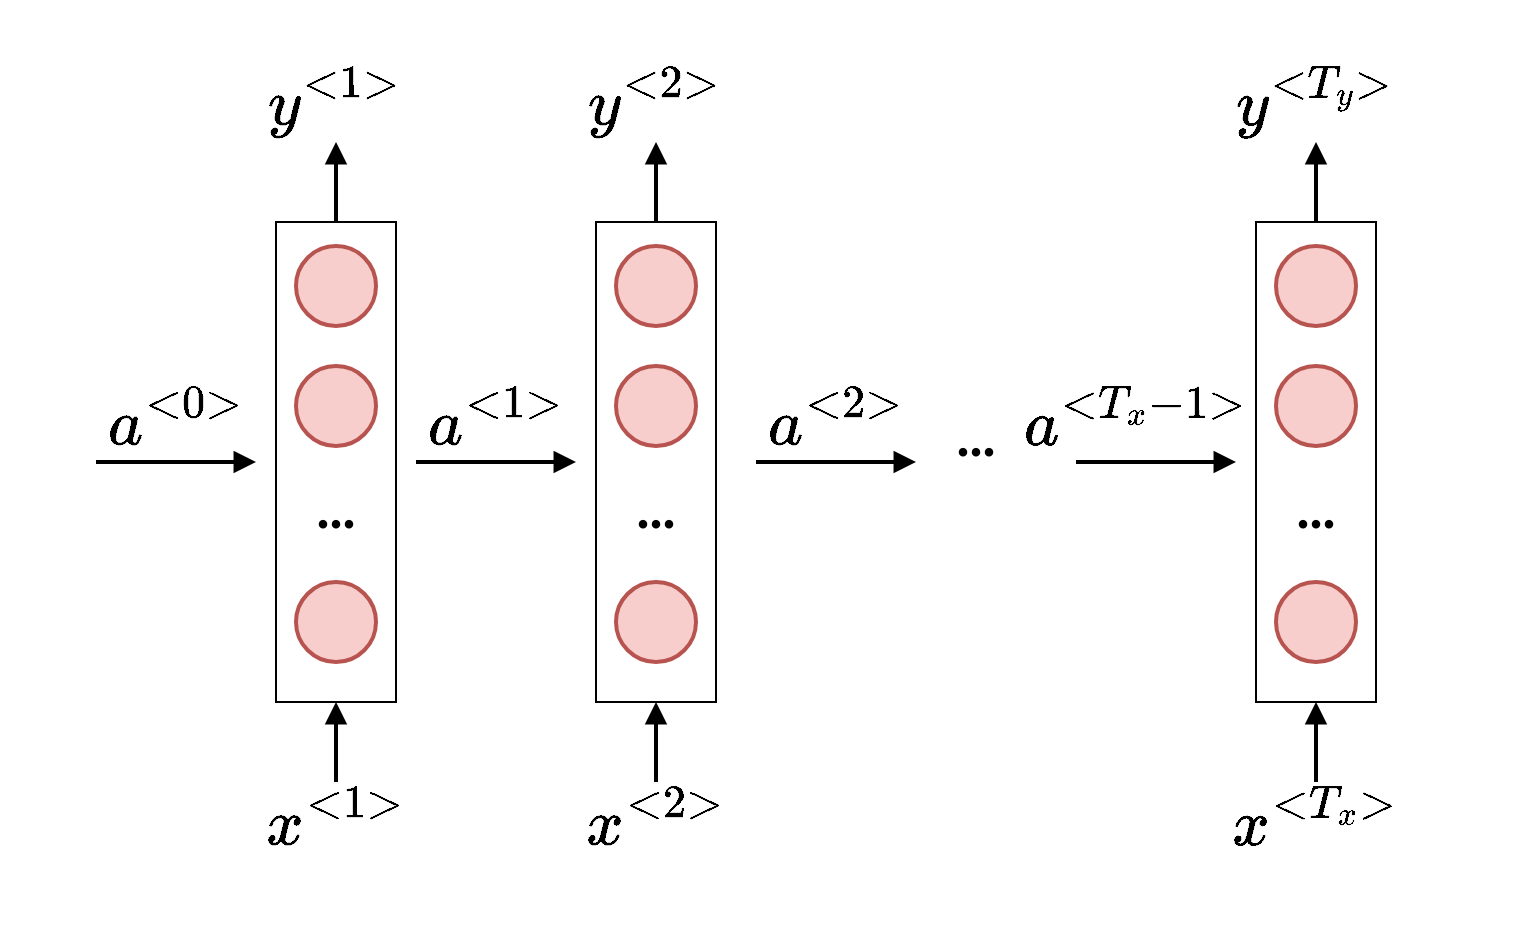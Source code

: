 <mxfile version="12.3.3" type="github" pages="1">
  <diagram id="OSLsdP8iQLulr4CwNtAH" name="第 1 页">
    <mxGraphModel dx="922" dy="632" grid="1" gridSize="10" guides="1" tooltips="1" connect="1" arrows="1" fold="1" page="1" pageScale="1" pageWidth="827" pageHeight="1169" math="1" shadow="0">
      <root>
        <mxCell id="0"/>
        <mxCell id="1" parent="0"/>
        <mxCell id="afy4YtuaF23AHe6gDH-i-1" value="&lt;p style=&quot;font-size: 32px&quot;&gt;&lt;font style=&quot;font-size: 32px&quot; face=&quot;Times New Roman&quot;&gt;$$x^{&amp;lt;1&amp;gt;}$$&lt;/font&gt;&lt;/p&gt;" style="text;html=1;strokeColor=none;fillColor=none;align=center;verticalAlign=middle;whiteSpace=wrap;rounded=0;textDirection=ltr;" vertex="1" parent="1">
          <mxGeometry x="140" y="440" width="80" height="40" as="geometry"/>
        </mxCell>
        <mxCell id="afy4YtuaF23AHe6gDH-i-33" value="" style="group" vertex="1" connectable="0" parent="1">
          <mxGeometry x="60" y="80" width="160" height="320" as="geometry"/>
        </mxCell>
        <mxCell id="afy4YtuaF23AHe6gDH-i-6" value="&lt;p style=&quot;font-size: 32px&quot;&gt;&lt;font style=&quot;font-size: 32px&quot; face=&quot;Times New Roman&quot;&gt;$$a^{&amp;lt;0&amp;gt;}$$&lt;/font&gt;&lt;/p&gt;" style="text;html=1;strokeColor=none;fillColor=none;align=center;verticalAlign=middle;whiteSpace=wrap;rounded=0;textDirection=ltr;" vertex="1" parent="afy4YtuaF23AHe6gDH-i-33">
          <mxGeometry x="10" y="160" width="60" height="40" as="geometry"/>
        </mxCell>
        <mxCell id="afy4YtuaF23AHe6gDH-i-10" value="&lt;p style=&quot;font-size: 32px&quot;&gt;&lt;font style=&quot;font-size: 32px&quot; face=&quot;Times New Roman&quot;&gt;$$y^{&amp;lt;1&amp;gt;}$$&lt;/font&gt;&lt;/p&gt;" style="text;html=1;strokeColor=none;fillColor=none;align=center;verticalAlign=middle;whiteSpace=wrap;rounded=0;textDirection=ltr;" vertex="1" parent="afy4YtuaF23AHe6gDH-i-33">
          <mxGeometry x="80" width="80" height="40" as="geometry"/>
        </mxCell>
        <mxCell id="afy4YtuaF23AHe6gDH-i-22" value="" style="group" vertex="1" connectable="0" parent="afy4YtuaF23AHe6gDH-i-33">
          <mxGeometry x="90" y="80" width="60" height="240" as="geometry"/>
        </mxCell>
        <mxCell id="afy4YtuaF23AHe6gDH-i-14" value="" style="rounded=0;whiteSpace=wrap;html=1;" vertex="1" parent="afy4YtuaF23AHe6gDH-i-22">
          <mxGeometry width="60" height="240" as="geometry"/>
        </mxCell>
        <mxCell id="afy4YtuaF23AHe6gDH-i-15" value="" style="ellipse;whiteSpace=wrap;html=1;aspect=fixed;strokeColor=#b85450;fillColor=#f8cecc;strokeWidth=2;" vertex="1" parent="afy4YtuaF23AHe6gDH-i-22">
          <mxGeometry x="10" y="12" width="40" height="40" as="geometry"/>
        </mxCell>
        <mxCell id="afy4YtuaF23AHe6gDH-i-16" value="" style="ellipse;whiteSpace=wrap;html=1;aspect=fixed;strokeColor=#b85450;fillColor=#f8cecc;strokeWidth=2;" vertex="1" parent="afy4YtuaF23AHe6gDH-i-22">
          <mxGeometry x="10" y="72" width="40" height="40" as="geometry"/>
        </mxCell>
        <mxCell id="afy4YtuaF23AHe6gDH-i-17" value="" style="ellipse;whiteSpace=wrap;html=1;aspect=fixed;strokeColor=#b85450;fillColor=#f8cecc;strokeWidth=2;" vertex="1" parent="afy4YtuaF23AHe6gDH-i-22">
          <mxGeometry x="10" y="180" width="40" height="40" as="geometry"/>
        </mxCell>
        <mxCell id="afy4YtuaF23AHe6gDH-i-19" value="&lt;font style=&quot;font-size: 26px&quot; face=&quot;Times New Roman&quot;&gt;&lt;b&gt;...&lt;/b&gt;&lt;/font&gt;" style="text;html=1;strokeColor=none;fillColor=none;align=center;verticalAlign=middle;whiteSpace=wrap;rounded=0;" vertex="1" parent="afy4YtuaF23AHe6gDH-i-22">
          <mxGeometry x="10" y="132" width="40" height="24" as="geometry"/>
        </mxCell>
        <mxCell id="afy4YtuaF23AHe6gDH-i-23" value="" style="endArrow=block;html=1;strokeWidth=2;endFill=1;" edge="1" parent="afy4YtuaF23AHe6gDH-i-33">
          <mxGeometry width="50" height="50" relative="1" as="geometry">
            <mxPoint y="200" as="sourcePoint"/>
            <mxPoint x="80" y="200" as="targetPoint"/>
          </mxGeometry>
        </mxCell>
        <mxCell id="afy4YtuaF23AHe6gDH-i-30" value="" style="endArrow=block;html=1;strokeWidth=2;endFill=1;exitX=0.5;exitY=0;exitDx=0;exitDy=0;entryX=0.5;entryY=1;entryDx=0;entryDy=0;" edge="1" parent="afy4YtuaF23AHe6gDH-i-33" source="afy4YtuaF23AHe6gDH-i-14" target="afy4YtuaF23AHe6gDH-i-10">
          <mxGeometry width="50" height="50" relative="1" as="geometry">
            <mxPoint x="40" y="210" as="sourcePoint"/>
            <mxPoint x="120" y="20" as="targetPoint"/>
          </mxGeometry>
        </mxCell>
        <mxCell id="afy4YtuaF23AHe6gDH-i-34" value="" style="group" vertex="1" connectable="0" parent="1">
          <mxGeometry x="220" y="80" width="160" height="320" as="geometry"/>
        </mxCell>
        <mxCell id="afy4YtuaF23AHe6gDH-i-35" value="&lt;p style=&quot;font-size: 32px&quot;&gt;&lt;font style=&quot;font-size: 32px&quot; face=&quot;Times New Roman&quot;&gt;$$a^{&amp;lt;1&amp;gt;}$$&lt;/font&gt;&lt;/p&gt;" style="text;html=1;strokeColor=none;fillColor=none;align=center;verticalAlign=middle;whiteSpace=wrap;rounded=0;textDirection=ltr;" vertex="1" parent="afy4YtuaF23AHe6gDH-i-34">
          <mxGeometry x="10" y="160" width="60" height="40" as="geometry"/>
        </mxCell>
        <mxCell id="afy4YtuaF23AHe6gDH-i-36" value="&lt;p style=&quot;font-size: 32px&quot;&gt;&lt;font style=&quot;font-size: 32px&quot; face=&quot;Times New Roman&quot;&gt;$$y^{&amp;lt;2&amp;gt;}$$&lt;/font&gt;&lt;/p&gt;" style="text;html=1;strokeColor=none;fillColor=none;align=center;verticalAlign=middle;whiteSpace=wrap;rounded=0;textDirection=ltr;" vertex="1" parent="afy4YtuaF23AHe6gDH-i-34">
          <mxGeometry x="80" width="80" height="40" as="geometry"/>
        </mxCell>
        <mxCell id="afy4YtuaF23AHe6gDH-i-37" value="" style="group" vertex="1" connectable="0" parent="afy4YtuaF23AHe6gDH-i-34">
          <mxGeometry x="90" y="80" width="60" height="240" as="geometry"/>
        </mxCell>
        <mxCell id="afy4YtuaF23AHe6gDH-i-38" value="" style="rounded=0;whiteSpace=wrap;html=1;" vertex="1" parent="afy4YtuaF23AHe6gDH-i-37">
          <mxGeometry width="60" height="240" as="geometry"/>
        </mxCell>
        <mxCell id="afy4YtuaF23AHe6gDH-i-39" value="" style="ellipse;whiteSpace=wrap;html=1;aspect=fixed;strokeColor=#b85450;fillColor=#f8cecc;strokeWidth=2;" vertex="1" parent="afy4YtuaF23AHe6gDH-i-37">
          <mxGeometry x="10" y="12" width="40" height="40" as="geometry"/>
        </mxCell>
        <mxCell id="afy4YtuaF23AHe6gDH-i-40" value="" style="ellipse;whiteSpace=wrap;html=1;aspect=fixed;strokeColor=#b85450;fillColor=#f8cecc;strokeWidth=2;" vertex="1" parent="afy4YtuaF23AHe6gDH-i-37">
          <mxGeometry x="10" y="72" width="40" height="40" as="geometry"/>
        </mxCell>
        <mxCell id="afy4YtuaF23AHe6gDH-i-41" value="" style="ellipse;whiteSpace=wrap;html=1;aspect=fixed;strokeColor=#b85450;fillColor=#f8cecc;strokeWidth=2;" vertex="1" parent="afy4YtuaF23AHe6gDH-i-37">
          <mxGeometry x="10" y="180" width="40" height="40" as="geometry"/>
        </mxCell>
        <mxCell id="afy4YtuaF23AHe6gDH-i-42" value="&lt;font style=&quot;font-size: 26px&quot; face=&quot;Times New Roman&quot;&gt;&lt;b&gt;...&lt;/b&gt;&lt;/font&gt;" style="text;html=1;strokeColor=none;fillColor=none;align=center;verticalAlign=middle;whiteSpace=wrap;rounded=0;" vertex="1" parent="afy4YtuaF23AHe6gDH-i-37">
          <mxGeometry x="10" y="132" width="40" height="24" as="geometry"/>
        </mxCell>
        <mxCell id="afy4YtuaF23AHe6gDH-i-43" value="" style="endArrow=block;html=1;strokeWidth=2;endFill=1;" edge="1" parent="afy4YtuaF23AHe6gDH-i-34">
          <mxGeometry width="50" height="50" relative="1" as="geometry">
            <mxPoint y="200" as="sourcePoint"/>
            <mxPoint x="80" y="200" as="targetPoint"/>
          </mxGeometry>
        </mxCell>
        <mxCell id="afy4YtuaF23AHe6gDH-i-44" value="" style="endArrow=block;html=1;strokeWidth=2;endFill=1;exitX=0.5;exitY=0;exitDx=0;exitDy=0;entryX=0.5;entryY=1;entryDx=0;entryDy=0;" edge="1" parent="afy4YtuaF23AHe6gDH-i-34" source="afy4YtuaF23AHe6gDH-i-38" target="afy4YtuaF23AHe6gDH-i-36">
          <mxGeometry width="50" height="50" relative="1" as="geometry">
            <mxPoint x="40" y="210" as="sourcePoint"/>
            <mxPoint x="120" y="20" as="targetPoint"/>
          </mxGeometry>
        </mxCell>
        <mxCell id="afy4YtuaF23AHe6gDH-i-46" value="" style="group;container=1;" vertex="1" connectable="0" parent="1">
          <mxGeometry x="390" y="80" width="160" height="320" as="geometry"/>
        </mxCell>
        <mxCell id="afy4YtuaF23AHe6gDH-i-47" value="&lt;p style=&quot;font-size: 32px&quot;&gt;&lt;font style=&quot;font-size: 32px&quot; face=&quot;Times New Roman&quot;&gt;$$a^{&amp;lt;2&amp;gt;}$$&lt;/font&gt;&lt;/p&gt;" style="text;html=1;strokeColor=none;fillColor=none;align=center;verticalAlign=middle;whiteSpace=wrap;rounded=0;textDirection=ltr;" vertex="1" parent="afy4YtuaF23AHe6gDH-i-46">
          <mxGeometry x="10" y="160" width="60" height="40" as="geometry"/>
        </mxCell>
        <mxCell id="afy4YtuaF23AHe6gDH-i-55" value="" style="endArrow=block;html=1;strokeWidth=2;endFill=1;" edge="1" parent="afy4YtuaF23AHe6gDH-i-46">
          <mxGeometry width="50" height="50" relative="1" as="geometry">
            <mxPoint y="200" as="sourcePoint"/>
            <mxPoint x="80" y="200" as="targetPoint"/>
          </mxGeometry>
        </mxCell>
        <mxCell id="afy4YtuaF23AHe6gDH-i-73" value="&lt;font style=&quot;font-size: 26px&quot; face=&quot;Times New Roman&quot;&gt;&lt;b&gt;...&lt;/b&gt;&lt;/font&gt;" style="text;html=1;strokeColor=none;fillColor=none;align=center;verticalAlign=middle;whiteSpace=wrap;rounded=0;" vertex="1" parent="afy4YtuaF23AHe6gDH-i-46">
          <mxGeometry x="90" y="176" width="40" height="24" as="geometry"/>
        </mxCell>
        <mxCell id="afy4YtuaF23AHe6gDH-i-57" value="" style="group" vertex="1" connectable="0" parent="1">
          <mxGeometry x="550" y="80" width="160" height="320" as="geometry"/>
        </mxCell>
        <mxCell id="afy4YtuaF23AHe6gDH-i-58" value="&lt;p style=&quot;font-size: 32px&quot;&gt;&lt;font style=&quot;font-size: 32px&quot; face=&quot;Times New Roman&quot;&gt;$$a^{&amp;lt;T_x-1&amp;gt;}$$&lt;/font&gt;&lt;/p&gt;" style="text;html=1;strokeColor=none;fillColor=none;align=center;verticalAlign=middle;whiteSpace=wrap;rounded=0;textDirection=ltr;" vertex="1" parent="afy4YtuaF23AHe6gDH-i-57">
          <mxGeometry y="160" width="60" height="40" as="geometry"/>
        </mxCell>
        <mxCell id="afy4YtuaF23AHe6gDH-i-59" value="&lt;p style=&quot;font-size: 32px&quot;&gt;&lt;font style=&quot;font-size: 32px&quot; face=&quot;Times New Roman&quot;&gt;$$y^{&amp;lt;T_y&amp;gt;}$$&lt;/font&gt;&lt;/p&gt;" style="text;html=1;strokeColor=none;fillColor=none;align=center;verticalAlign=middle;whiteSpace=wrap;rounded=0;textDirection=ltr;" vertex="1" parent="afy4YtuaF23AHe6gDH-i-57">
          <mxGeometry x="80" width="80" height="40" as="geometry"/>
        </mxCell>
        <mxCell id="afy4YtuaF23AHe6gDH-i-60" value="" style="group" vertex="1" connectable="0" parent="afy4YtuaF23AHe6gDH-i-57">
          <mxGeometry x="90" y="80" width="60" height="240" as="geometry"/>
        </mxCell>
        <mxCell id="afy4YtuaF23AHe6gDH-i-61" value="" style="rounded=0;whiteSpace=wrap;html=1;" vertex="1" parent="afy4YtuaF23AHe6gDH-i-60">
          <mxGeometry width="60" height="240" as="geometry"/>
        </mxCell>
        <mxCell id="afy4YtuaF23AHe6gDH-i-62" value="" style="ellipse;whiteSpace=wrap;html=1;aspect=fixed;strokeColor=#b85450;fillColor=#f8cecc;strokeWidth=2;" vertex="1" parent="afy4YtuaF23AHe6gDH-i-60">
          <mxGeometry x="10" y="12" width="40" height="40" as="geometry"/>
        </mxCell>
        <mxCell id="afy4YtuaF23AHe6gDH-i-63" value="" style="ellipse;whiteSpace=wrap;html=1;aspect=fixed;strokeColor=#b85450;fillColor=#f8cecc;strokeWidth=2;" vertex="1" parent="afy4YtuaF23AHe6gDH-i-60">
          <mxGeometry x="10" y="72" width="40" height="40" as="geometry"/>
        </mxCell>
        <mxCell id="afy4YtuaF23AHe6gDH-i-64" value="" style="ellipse;whiteSpace=wrap;html=1;aspect=fixed;strokeColor=#b85450;fillColor=#f8cecc;strokeWidth=2;" vertex="1" parent="afy4YtuaF23AHe6gDH-i-60">
          <mxGeometry x="10" y="180" width="40" height="40" as="geometry"/>
        </mxCell>
        <mxCell id="afy4YtuaF23AHe6gDH-i-65" value="&lt;font style=&quot;font-size: 26px&quot; face=&quot;Times New Roman&quot;&gt;&lt;b&gt;...&lt;/b&gt;&lt;/font&gt;" style="text;html=1;strokeColor=none;fillColor=none;align=center;verticalAlign=middle;whiteSpace=wrap;rounded=0;" vertex="1" parent="afy4YtuaF23AHe6gDH-i-60">
          <mxGeometry x="10" y="132" width="40" height="24" as="geometry"/>
        </mxCell>
        <mxCell id="afy4YtuaF23AHe6gDH-i-66" value="" style="endArrow=block;html=1;strokeWidth=2;endFill=1;" edge="1" parent="afy4YtuaF23AHe6gDH-i-57">
          <mxGeometry width="50" height="50" relative="1" as="geometry">
            <mxPoint y="200" as="sourcePoint"/>
            <mxPoint x="80" y="200" as="targetPoint"/>
          </mxGeometry>
        </mxCell>
        <mxCell id="afy4YtuaF23AHe6gDH-i-67" value="" style="endArrow=block;html=1;strokeWidth=2;endFill=1;exitX=0.5;exitY=0;exitDx=0;exitDy=0;entryX=0.5;entryY=1;entryDx=0;entryDy=0;" edge="1" parent="afy4YtuaF23AHe6gDH-i-57" source="afy4YtuaF23AHe6gDH-i-61" target="afy4YtuaF23AHe6gDH-i-59">
          <mxGeometry width="50" height="50" relative="1" as="geometry">
            <mxPoint x="40" y="210" as="sourcePoint"/>
            <mxPoint x="120" y="20" as="targetPoint"/>
          </mxGeometry>
        </mxCell>
        <mxCell id="afy4YtuaF23AHe6gDH-i-68" value="" style="endArrow=block;html=1;strokeWidth=2;endFill=1;entryX=0.5;entryY=1;entryDx=0;entryDy=0;exitX=0.5;exitY=0;exitDx=0;exitDy=0;" edge="1" parent="1" source="afy4YtuaF23AHe6gDH-i-1" target="afy4YtuaF23AHe6gDH-i-14">
          <mxGeometry width="50" height="50" relative="1" as="geometry">
            <mxPoint x="180" y="440" as="sourcePoint"/>
            <mxPoint x="220" y="420" as="targetPoint"/>
          </mxGeometry>
        </mxCell>
        <mxCell id="afy4YtuaF23AHe6gDH-i-69" value="&lt;p style=&quot;font-size: 32px&quot;&gt;&lt;font style=&quot;font-size: 32px&quot; face=&quot;Times New Roman&quot;&gt;$$x^{&amp;lt;2&amp;gt;}$$&lt;/font&gt;&lt;/p&gt;" style="text;html=1;strokeColor=none;fillColor=none;align=center;verticalAlign=middle;whiteSpace=wrap;rounded=0;textDirection=ltr;" vertex="1" parent="1">
          <mxGeometry x="300" y="440" width="80" height="40" as="geometry"/>
        </mxCell>
        <mxCell id="afy4YtuaF23AHe6gDH-i-70" value="" style="endArrow=block;html=1;strokeWidth=2;endFill=1;entryX=0.5;entryY=1;entryDx=0;entryDy=0;exitX=0.5;exitY=0;exitDx=0;exitDy=0;" edge="1" source="afy4YtuaF23AHe6gDH-i-69" parent="1">
          <mxGeometry width="50" height="50" relative="1" as="geometry">
            <mxPoint x="340" y="440" as="sourcePoint"/>
            <mxPoint x="340" y="400" as="targetPoint"/>
          </mxGeometry>
        </mxCell>
        <mxCell id="afy4YtuaF23AHe6gDH-i-71" value="&lt;p style=&quot;font-size: 32px&quot;&gt;&lt;font style=&quot;font-size: 32px&quot; face=&quot;Times New Roman&quot;&gt;$$x^{&amp;lt;T_x&amp;gt;}$$&lt;/font&gt;&lt;/p&gt;" style="text;html=1;strokeColor=none;fillColor=none;align=center;verticalAlign=middle;whiteSpace=wrap;rounded=0;textDirection=ltr;" vertex="1" parent="1">
          <mxGeometry x="630" y="440" width="80" height="40" as="geometry"/>
        </mxCell>
        <mxCell id="afy4YtuaF23AHe6gDH-i-72" value="" style="endArrow=block;html=1;strokeWidth=2;endFill=1;entryX=0.5;entryY=1;entryDx=0;entryDy=0;exitX=0.5;exitY=0;exitDx=0;exitDy=0;" edge="1" source="afy4YtuaF23AHe6gDH-i-71" parent="1">
          <mxGeometry width="50" height="50" relative="1" as="geometry">
            <mxPoint x="670" y="440" as="sourcePoint"/>
            <mxPoint x="670" y="400" as="targetPoint"/>
          </mxGeometry>
        </mxCell>
      </root>
    </mxGraphModel>
  </diagram>
</mxfile>
